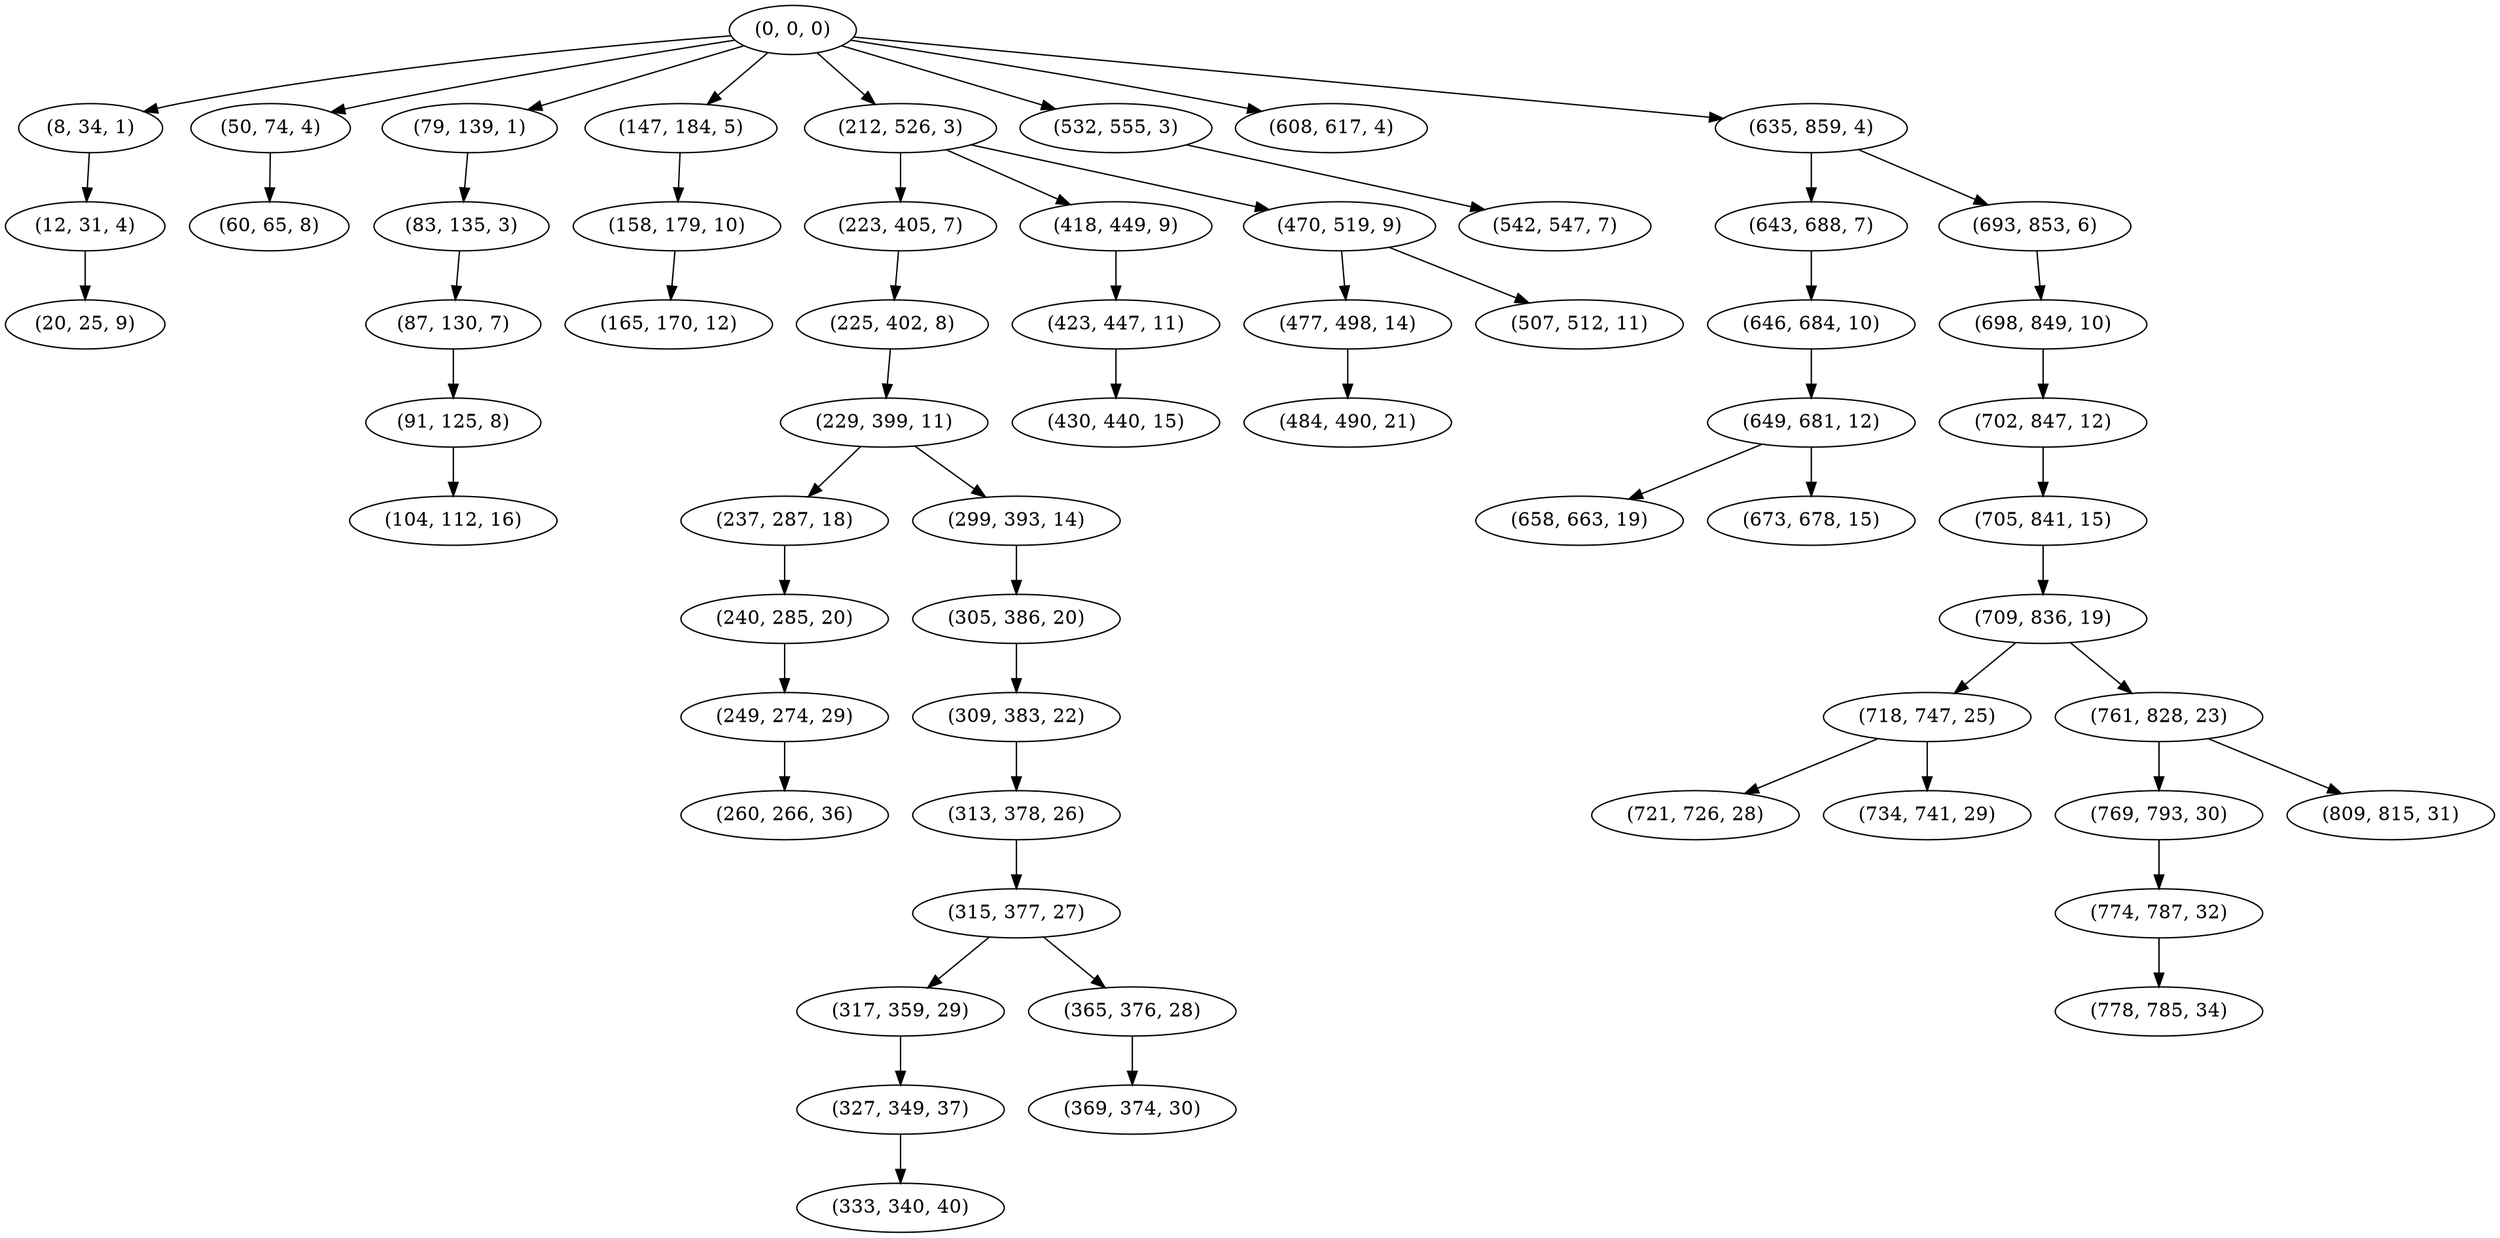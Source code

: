 digraph tree {
    "(0, 0, 0)";
    "(8, 34, 1)";
    "(12, 31, 4)";
    "(20, 25, 9)";
    "(50, 74, 4)";
    "(60, 65, 8)";
    "(79, 139, 1)";
    "(83, 135, 3)";
    "(87, 130, 7)";
    "(91, 125, 8)";
    "(104, 112, 16)";
    "(147, 184, 5)";
    "(158, 179, 10)";
    "(165, 170, 12)";
    "(212, 526, 3)";
    "(223, 405, 7)";
    "(225, 402, 8)";
    "(229, 399, 11)";
    "(237, 287, 18)";
    "(240, 285, 20)";
    "(249, 274, 29)";
    "(260, 266, 36)";
    "(299, 393, 14)";
    "(305, 386, 20)";
    "(309, 383, 22)";
    "(313, 378, 26)";
    "(315, 377, 27)";
    "(317, 359, 29)";
    "(327, 349, 37)";
    "(333, 340, 40)";
    "(365, 376, 28)";
    "(369, 374, 30)";
    "(418, 449, 9)";
    "(423, 447, 11)";
    "(430, 440, 15)";
    "(470, 519, 9)";
    "(477, 498, 14)";
    "(484, 490, 21)";
    "(507, 512, 11)";
    "(532, 555, 3)";
    "(542, 547, 7)";
    "(608, 617, 4)";
    "(635, 859, 4)";
    "(643, 688, 7)";
    "(646, 684, 10)";
    "(649, 681, 12)";
    "(658, 663, 19)";
    "(673, 678, 15)";
    "(693, 853, 6)";
    "(698, 849, 10)";
    "(702, 847, 12)";
    "(705, 841, 15)";
    "(709, 836, 19)";
    "(718, 747, 25)";
    "(721, 726, 28)";
    "(734, 741, 29)";
    "(761, 828, 23)";
    "(769, 793, 30)";
    "(774, 787, 32)";
    "(778, 785, 34)";
    "(809, 815, 31)";
    "(0, 0, 0)" -> "(8, 34, 1)";
    "(0, 0, 0)" -> "(50, 74, 4)";
    "(0, 0, 0)" -> "(79, 139, 1)";
    "(0, 0, 0)" -> "(147, 184, 5)";
    "(0, 0, 0)" -> "(212, 526, 3)";
    "(0, 0, 0)" -> "(532, 555, 3)";
    "(0, 0, 0)" -> "(608, 617, 4)";
    "(0, 0, 0)" -> "(635, 859, 4)";
    "(8, 34, 1)" -> "(12, 31, 4)";
    "(12, 31, 4)" -> "(20, 25, 9)";
    "(50, 74, 4)" -> "(60, 65, 8)";
    "(79, 139, 1)" -> "(83, 135, 3)";
    "(83, 135, 3)" -> "(87, 130, 7)";
    "(87, 130, 7)" -> "(91, 125, 8)";
    "(91, 125, 8)" -> "(104, 112, 16)";
    "(147, 184, 5)" -> "(158, 179, 10)";
    "(158, 179, 10)" -> "(165, 170, 12)";
    "(212, 526, 3)" -> "(223, 405, 7)";
    "(212, 526, 3)" -> "(418, 449, 9)";
    "(212, 526, 3)" -> "(470, 519, 9)";
    "(223, 405, 7)" -> "(225, 402, 8)";
    "(225, 402, 8)" -> "(229, 399, 11)";
    "(229, 399, 11)" -> "(237, 287, 18)";
    "(229, 399, 11)" -> "(299, 393, 14)";
    "(237, 287, 18)" -> "(240, 285, 20)";
    "(240, 285, 20)" -> "(249, 274, 29)";
    "(249, 274, 29)" -> "(260, 266, 36)";
    "(299, 393, 14)" -> "(305, 386, 20)";
    "(305, 386, 20)" -> "(309, 383, 22)";
    "(309, 383, 22)" -> "(313, 378, 26)";
    "(313, 378, 26)" -> "(315, 377, 27)";
    "(315, 377, 27)" -> "(317, 359, 29)";
    "(315, 377, 27)" -> "(365, 376, 28)";
    "(317, 359, 29)" -> "(327, 349, 37)";
    "(327, 349, 37)" -> "(333, 340, 40)";
    "(365, 376, 28)" -> "(369, 374, 30)";
    "(418, 449, 9)" -> "(423, 447, 11)";
    "(423, 447, 11)" -> "(430, 440, 15)";
    "(470, 519, 9)" -> "(477, 498, 14)";
    "(470, 519, 9)" -> "(507, 512, 11)";
    "(477, 498, 14)" -> "(484, 490, 21)";
    "(532, 555, 3)" -> "(542, 547, 7)";
    "(635, 859, 4)" -> "(643, 688, 7)";
    "(635, 859, 4)" -> "(693, 853, 6)";
    "(643, 688, 7)" -> "(646, 684, 10)";
    "(646, 684, 10)" -> "(649, 681, 12)";
    "(649, 681, 12)" -> "(658, 663, 19)";
    "(649, 681, 12)" -> "(673, 678, 15)";
    "(693, 853, 6)" -> "(698, 849, 10)";
    "(698, 849, 10)" -> "(702, 847, 12)";
    "(702, 847, 12)" -> "(705, 841, 15)";
    "(705, 841, 15)" -> "(709, 836, 19)";
    "(709, 836, 19)" -> "(718, 747, 25)";
    "(709, 836, 19)" -> "(761, 828, 23)";
    "(718, 747, 25)" -> "(721, 726, 28)";
    "(718, 747, 25)" -> "(734, 741, 29)";
    "(761, 828, 23)" -> "(769, 793, 30)";
    "(761, 828, 23)" -> "(809, 815, 31)";
    "(769, 793, 30)" -> "(774, 787, 32)";
    "(774, 787, 32)" -> "(778, 785, 34)";
}
